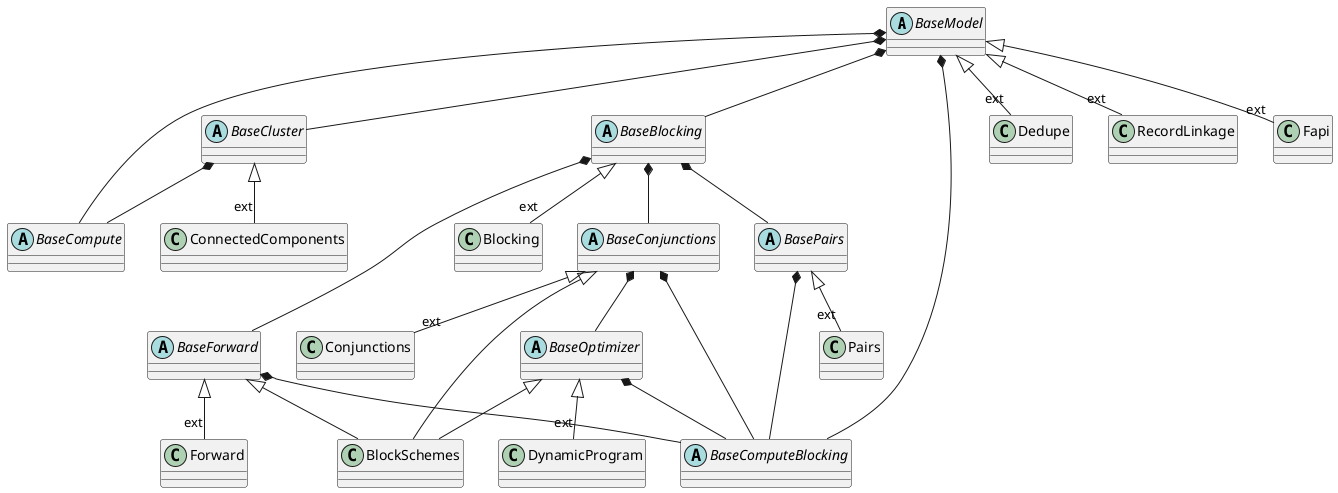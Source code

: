 @startuml Class Hierarchy

'---------------------Abstract Nodes------------------------------'

abstract class BaseModel

'compute'
abstract class BaseCompute
abstract class BaseComputeBlocking

'blocking'
abstract class BaseBlocking
abstract class BaseForward
abstract class BaseConjunctions
abstract class BasePairs
abstract class BaseOptimizer

'clustering'
abstract class BaseCluster

'---------------------Edges------------------------------'

'api'
BaseModel <|-- "ext" Dedupe
BaseModel <|-- "ext" RecordLinkage
BaseModel <|-- "ext" Fapi
BaseModel *-- BaseCompute
BaseModel *-- BaseComputeBlocking
BaseModel *-- BaseBlocking
BaseModel *-- BaseCluster

'blocking
BaseBlocking *-- BaseForward
BaseBlocking *-- BasePairs
BaseBlocking *-- BaseConjunctions

BaseConjunctions *-- BaseOptimizer
BaseBlocking <|-- "ext" Blocking
BaseForward <|-- "ext" Forward
BasePairs <|-- "ext" Pairs
BaseConjunctions <|-- "ext" Conjunctions
BaseOptimizer <|-- "ext" DynamicProgram

BaseForward <|-- BlockSchemes
BaseConjunctions <|-- BlockSchemes
BaseOptimizer <|-- BlockSchemes

'clustering
BaseCluster <|-- "ext" ConnectedComponents

'compute
BaseForward *-- BaseComputeBlocking
BasePairs *-- BaseComputeBlocking
BaseConjunctions *-- BaseComputeBlocking
BaseOptimizer *-- BaseComputeBlocking
BaseCluster *-- BaseCompute

@enduml
